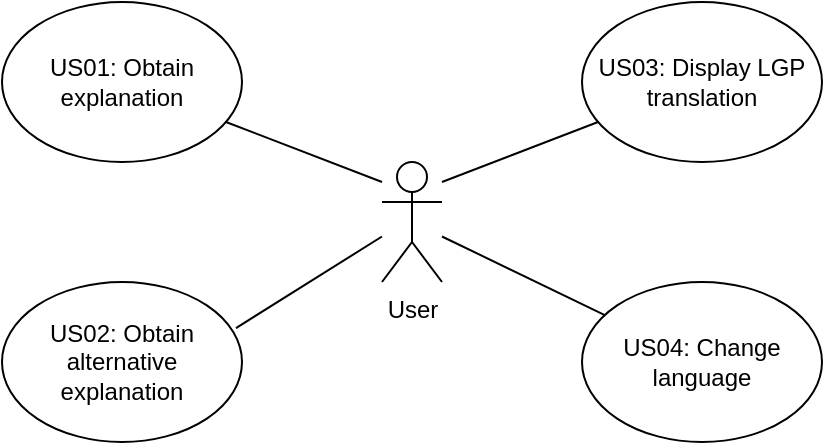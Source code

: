 <mxfile version="13.7.6" type="device"><diagram id="S0QNfH_DpNWtHqytxyXz" name="Page-1"><mxGraphModel dx="1422" dy="831" grid="1" gridSize="10" guides="1" tooltips="1" connect="1" arrows="1" fold="1" page="1" pageScale="1" pageWidth="850" pageHeight="1100" math="0" shadow="0"><root><mxCell id="0"/><mxCell id="1" parent="0"/><mxCell id="s9OvWpgfr3cO6yIA1R1n-4" value="User" style="shape=umlActor;verticalLabelPosition=bottom;verticalAlign=top;html=1;outlineConnect=0;" vertex="1" parent="1"><mxGeometry x="410" y="370" width="30" height="60" as="geometry"/></mxCell><mxCell id="s9OvWpgfr3cO6yIA1R1n-5" value="US01: Obtain explanation" style="ellipse;whiteSpace=wrap;html=1;" vertex="1" parent="1"><mxGeometry x="220" y="290" width="120" height="80" as="geometry"/></mxCell><mxCell id="s9OvWpgfr3cO6yIA1R1n-6" value="US02: Obtain alternative explanation" style="ellipse;whiteSpace=wrap;html=1;" vertex="1" parent="1"><mxGeometry x="220" y="430" width="120" height="80" as="geometry"/></mxCell><mxCell id="s9OvWpgfr3cO6yIA1R1n-7" value="US03: Display LGP translation" style="ellipse;whiteSpace=wrap;html=1;" vertex="1" parent="1"><mxGeometry x="510" y="290" width="120" height="80" as="geometry"/></mxCell><mxCell id="s9OvWpgfr3cO6yIA1R1n-8" value="US04: Change language" style="ellipse;whiteSpace=wrap;html=1;" vertex="1" parent="1"><mxGeometry x="510" y="430" width="120" height="80" as="geometry"/></mxCell><mxCell id="s9OvWpgfr3cO6yIA1R1n-16" value="" style="endArrow=none;html=1;" edge="1" parent="1" target="s9OvWpgfr3cO6yIA1R1n-7"><mxGeometry width="50" height="50" relative="1" as="geometry"><mxPoint x="440" y="380" as="sourcePoint"/><mxPoint x="509" y="354" as="targetPoint"/></mxGeometry></mxCell><mxCell id="s9OvWpgfr3cO6yIA1R1n-17" value="" style="endArrow=none;html=1;" edge="1" parent="1" source="s9OvWpgfr3cO6yIA1R1n-4" target="s9OvWpgfr3cO6yIA1R1n-8"><mxGeometry width="50" height="50" relative="1" as="geometry"><mxPoint x="450" y="440" as="sourcePoint"/><mxPoint x="500" y="460" as="targetPoint"/></mxGeometry></mxCell><mxCell id="s9OvWpgfr3cO6yIA1R1n-18" value="" style="endArrow=none;html=1;" edge="1" parent="1" target="s9OvWpgfr3cO6yIA1R1n-5"><mxGeometry width="50" height="50" relative="1" as="geometry"><mxPoint x="410" y="380" as="sourcePoint"/><mxPoint x="528.029" y="359.989" as="targetPoint"/></mxGeometry></mxCell><mxCell id="s9OvWpgfr3cO6yIA1R1n-19" value="" style="endArrow=none;html=1;entryX=0.975;entryY=0.288;entryDx=0;entryDy=0;entryPerimeter=0;" edge="1" parent="1" target="s9OvWpgfr3cO6yIA1R1n-6"><mxGeometry width="50" height="50" relative="1" as="geometry"><mxPoint x="410" y="407.25" as="sourcePoint"/><mxPoint x="332.997" y="380.003" as="targetPoint"/></mxGeometry></mxCell></root></mxGraphModel></diagram></mxfile>